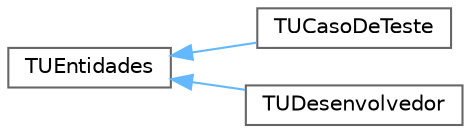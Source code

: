 digraph "Representação gráfica da hiearquia da classe"
{
 // INTERACTIVE_SVG=YES
 // LATEX_PDF_SIZE
  bgcolor="transparent";
  edge [fontname=Helvetica,fontsize=10,labelfontname=Helvetica,labelfontsize=10];
  node [fontname=Helvetica,fontsize=10,shape=box,height=0.2,width=0.4];
  rankdir="LR";
  Node0 [label="TUEntidades",height=0.2,width=0.4,color="grey40", fillcolor="white", style="filled",URL="$class_t_u_entidades.html",tooltip=" "];
  Node0 -> Node1 [dir="back",color="steelblue1",style="solid"];
  Node1 [label="TUCasoDeTeste",height=0.2,width=0.4,color="grey40", fillcolor="white", style="filled",URL="$class_t_u_caso_de_teste.html",tooltip=" "];
  Node0 -> Node2 [dir="back",color="steelblue1",style="solid"];
  Node2 [label="TUDesenvolvedor",height=0.2,width=0.4,color="grey40", fillcolor="white", style="filled",URL="$class_t_u_desenvolvedor.html",tooltip=" "];
}
